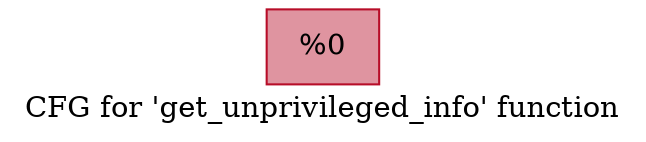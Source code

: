 digraph "CFG for 'get_unprivileged_info' function" {
	label="CFG for 'get_unprivileged_info' function";

	Node0x5572ef6987b0 [shape=record,color="#b70d28ff", style=filled, fillcolor="#b70d2870",label="{%0 }"];
}
